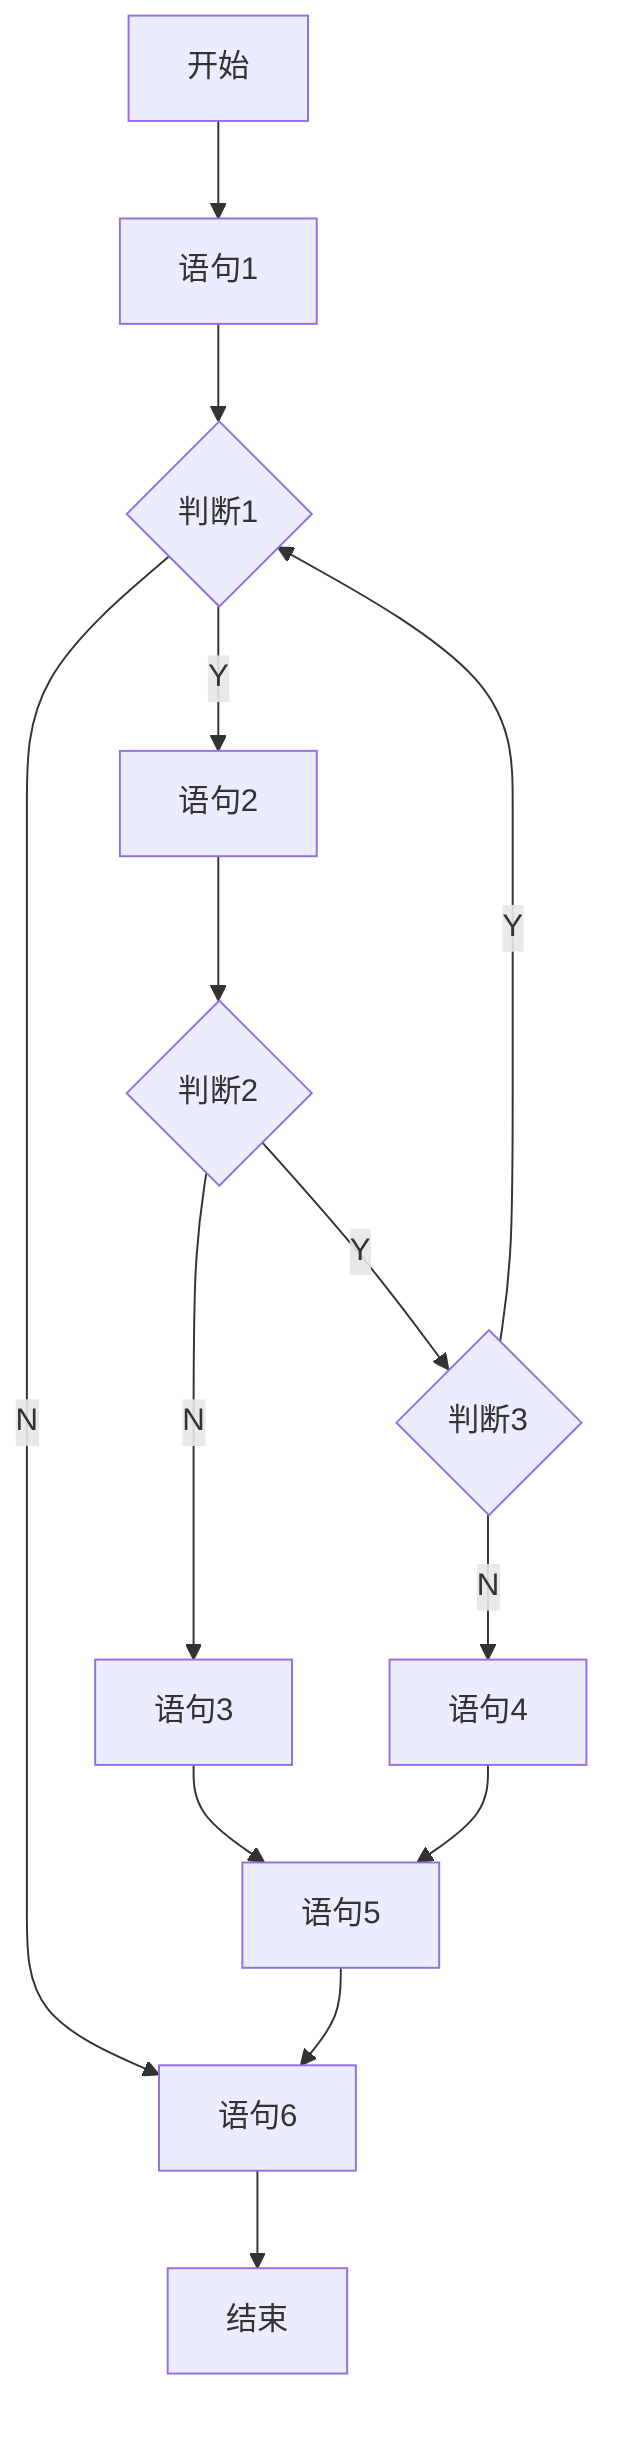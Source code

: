graph TD
    S[开始] --> A[语句1]
    A --> B{判断1}
    B --N--> F[语句6] --> E[结束]
    B --Y--> C[语句2] --> D{判断2}
    D --N--> G[语句3] --> H[语句5] --> F
    D --Y--> I{判断3}
    I --N--> J[语句4] --> H
    I --Y--> B